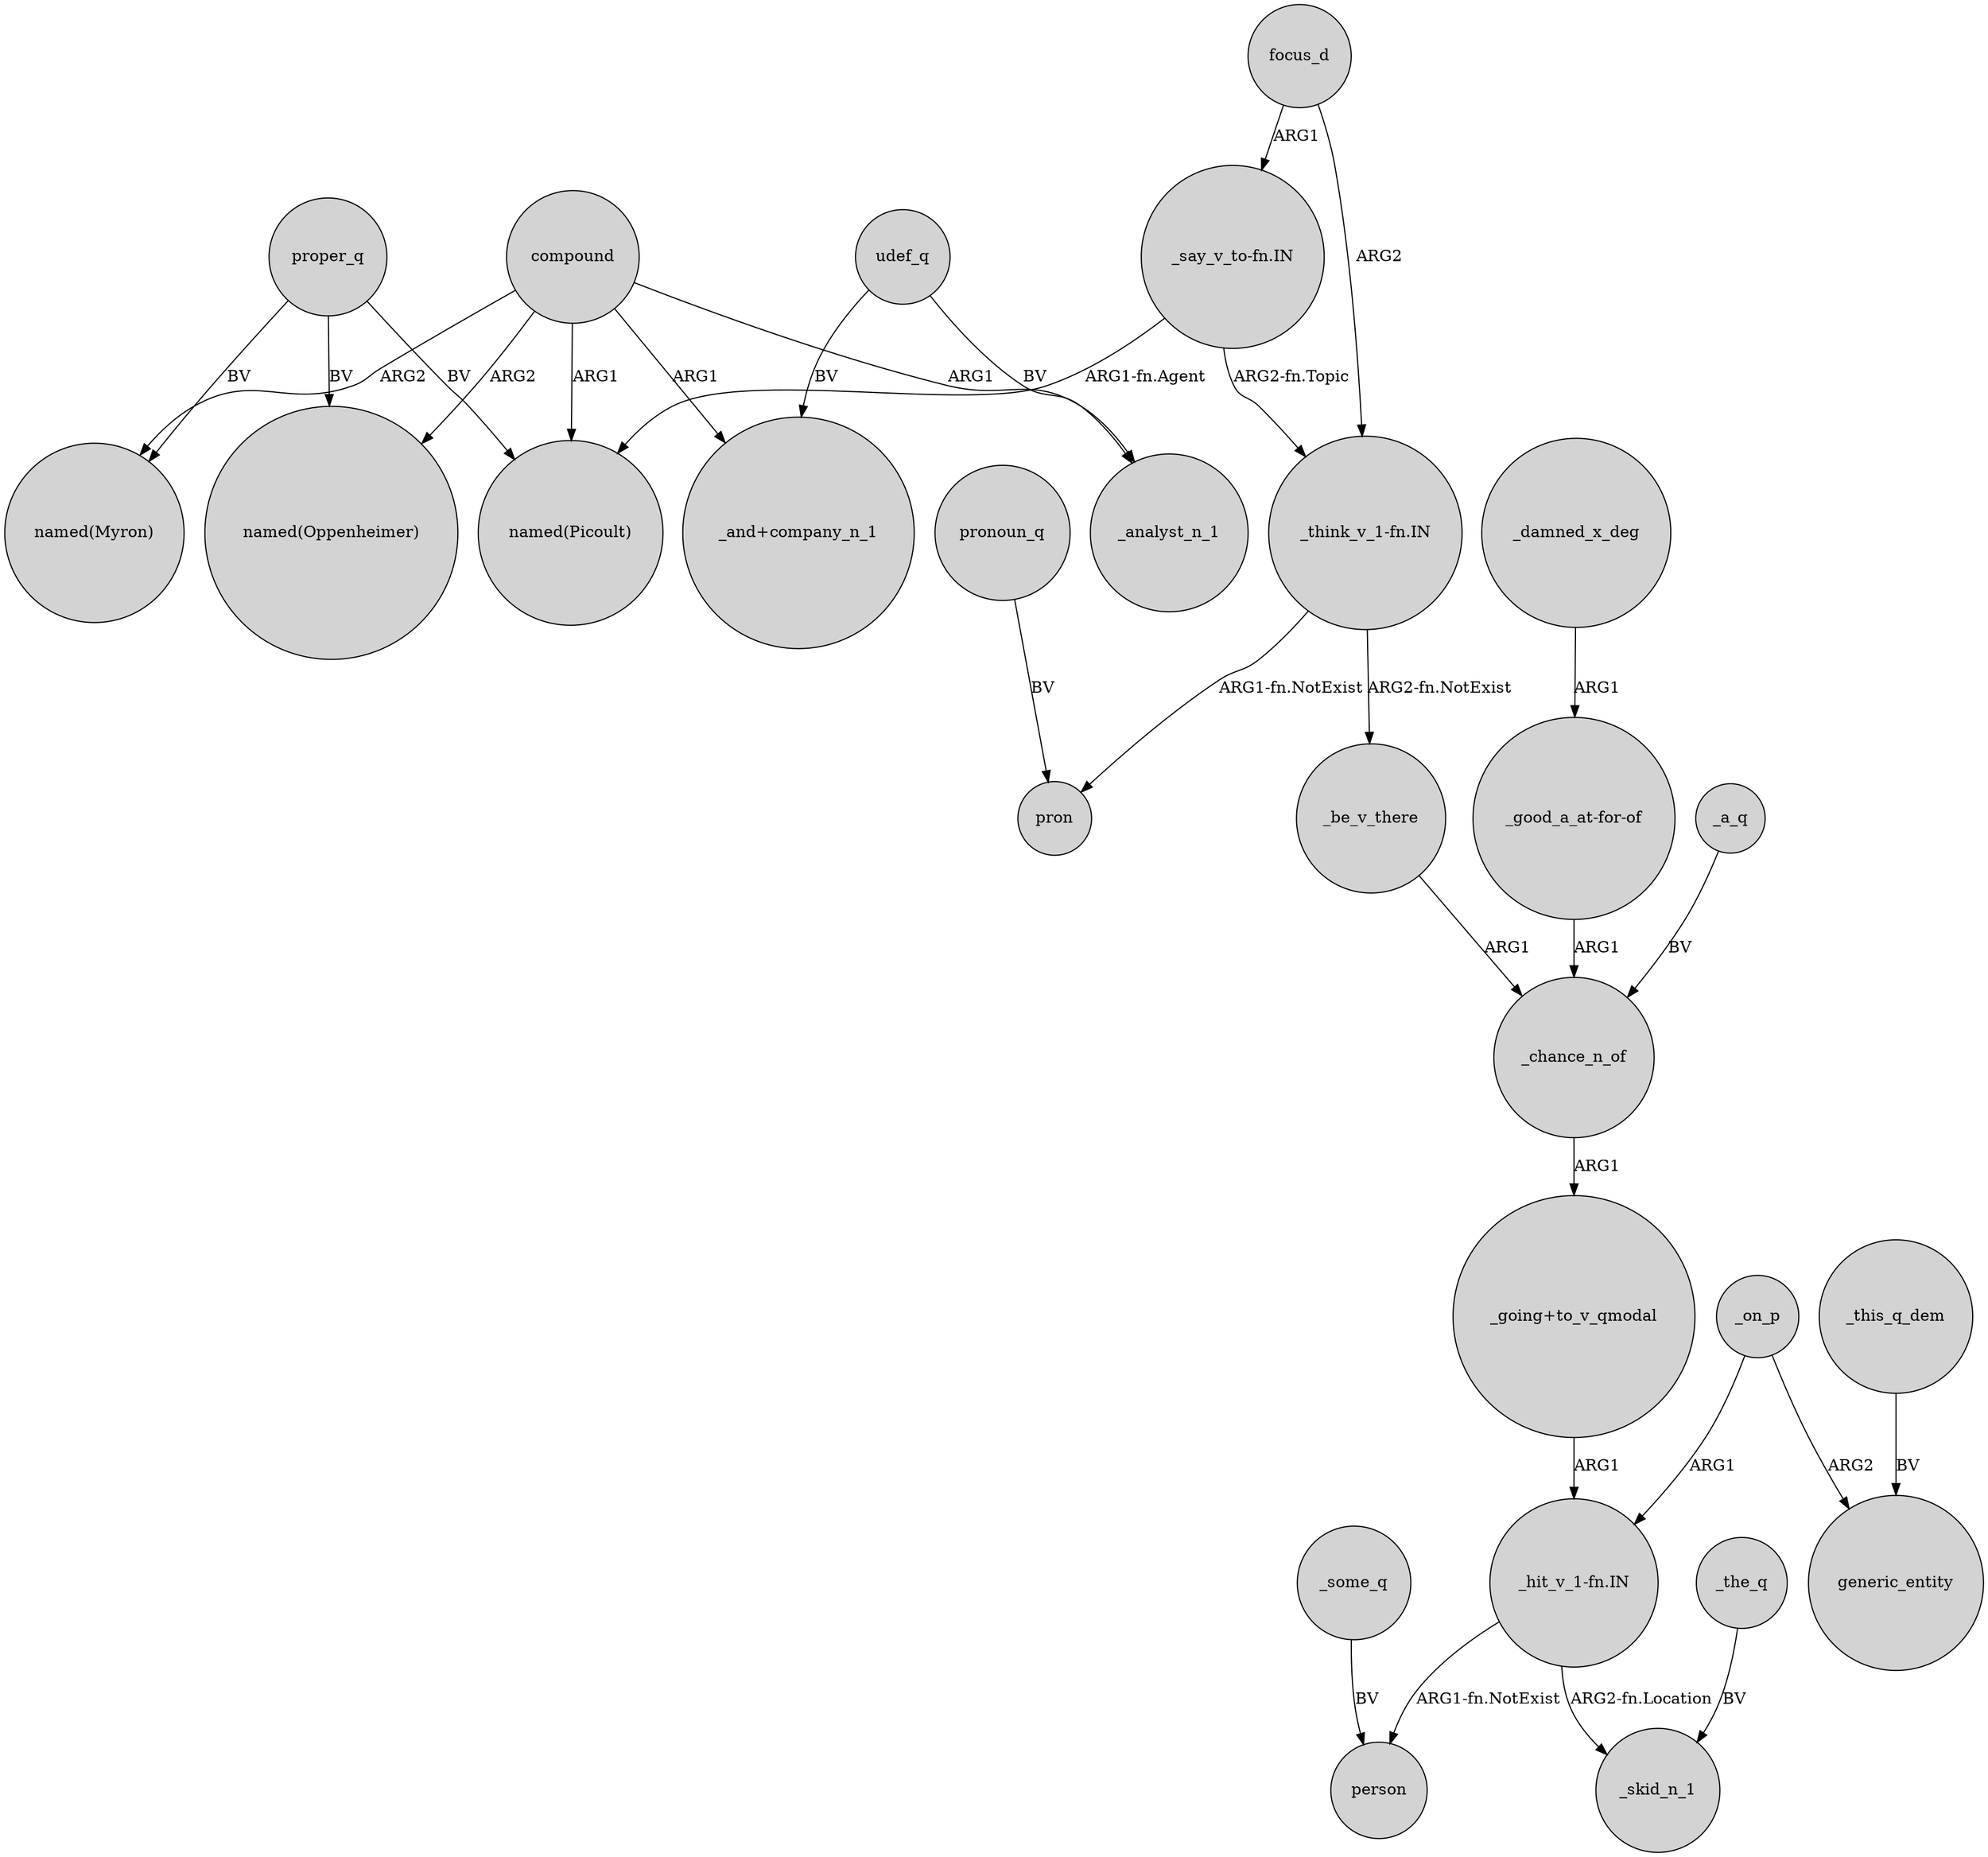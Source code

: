 digraph {
	node [shape=circle style=filled]
	proper_q -> "named(Oppenheimer)" [label=BV]
	focus_d -> "_think_v_1-fn.IN" [label=ARG2]
	compound -> "named(Myron)" [label=ARG2]
	"_think_v_1-fn.IN" -> pron [label="ARG1-fn.NotExist"]
	"_good_a_at-for-of" -> _chance_n_of [label=ARG1]
	"_think_v_1-fn.IN" -> _be_v_there [label="ARG2-fn.NotExist"]
	_damned_x_deg -> "_good_a_at-for-of" [label=ARG1]
	"_say_v_to-fn.IN" -> "named(Picoult)" [label="ARG1-fn.Agent"]
	"_say_v_to-fn.IN" -> "_think_v_1-fn.IN" [label="ARG2-fn.Topic"]
	focus_d -> "_say_v_to-fn.IN" [label=ARG1]
	"_going+to_v_qmodal" -> "_hit_v_1-fn.IN" [label=ARG1]
	compound -> "named(Picoult)" [label=ARG1]
	pronoun_q -> pron [label=BV]
	_on_p -> "_hit_v_1-fn.IN" [label=ARG1]
	_this_q_dem -> generic_entity [label=BV]
	_a_q -> _chance_n_of [label=BV]
	_some_q -> person [label=BV]
	_on_p -> generic_entity [label=ARG2]
	_be_v_there -> _chance_n_of [label=ARG1]
	proper_q -> "named(Picoult)" [label=BV]
	udef_q -> "_and+company_n_1" [label=BV]
	_the_q -> _skid_n_1 [label=BV]
	_chance_n_of -> "_going+to_v_qmodal" [label=ARG1]
	compound -> "named(Oppenheimer)" [label=ARG2]
	"_hit_v_1-fn.IN" -> _skid_n_1 [label="ARG2-fn.Location"]
	proper_q -> "named(Myron)" [label=BV]
	compound -> "_and+company_n_1" [label=ARG1]
	udef_q -> _analyst_n_1 [label=BV]
	"_hit_v_1-fn.IN" -> person [label="ARG1-fn.NotExist"]
	compound -> _analyst_n_1 [label=ARG1]
}

